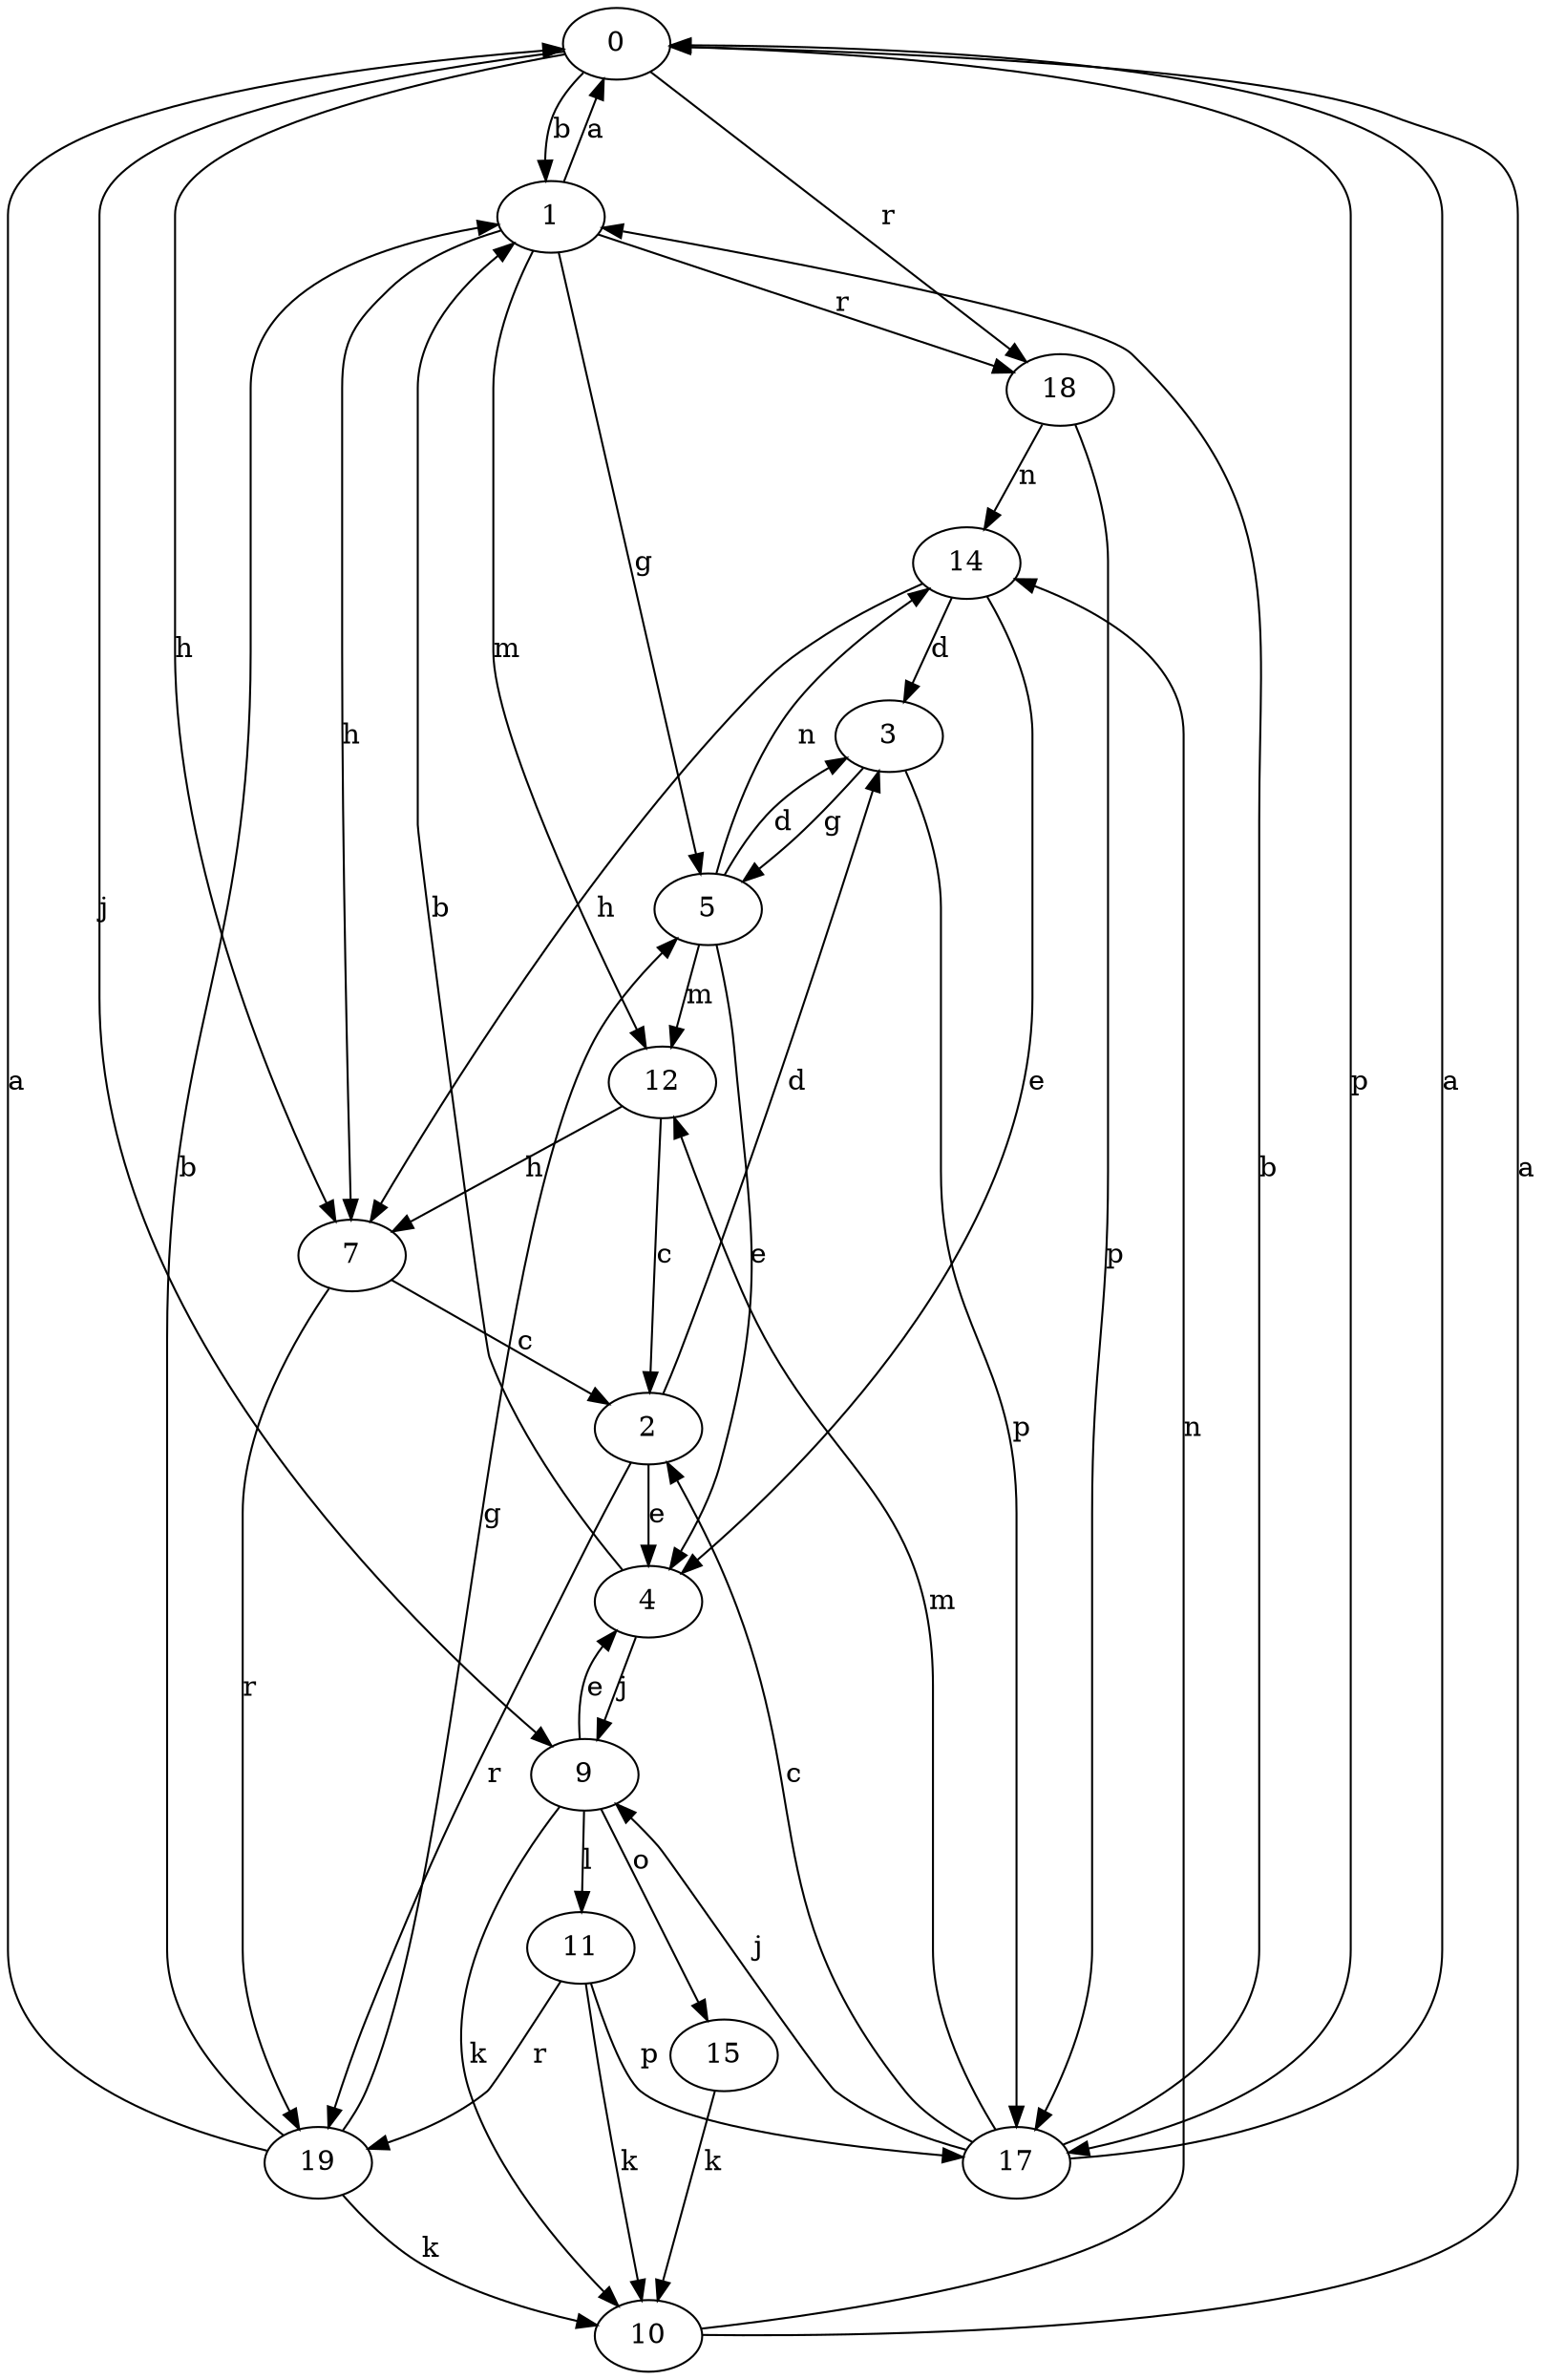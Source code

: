 strict digraph  {
0;
1;
2;
3;
4;
5;
7;
9;
10;
11;
12;
14;
15;
17;
18;
19;
0 -> 1  [label=b];
0 -> 7  [label=h];
0 -> 9  [label=j];
0 -> 17  [label=p];
0 -> 18  [label=r];
1 -> 0  [label=a];
1 -> 5  [label=g];
1 -> 7  [label=h];
1 -> 12  [label=m];
1 -> 18  [label=r];
2 -> 3  [label=d];
2 -> 4  [label=e];
2 -> 19  [label=r];
3 -> 5  [label=g];
3 -> 17  [label=p];
4 -> 1  [label=b];
4 -> 9  [label=j];
5 -> 3  [label=d];
5 -> 4  [label=e];
5 -> 12  [label=m];
5 -> 14  [label=n];
7 -> 2  [label=c];
7 -> 19  [label=r];
9 -> 4  [label=e];
9 -> 10  [label=k];
9 -> 11  [label=l];
9 -> 15  [label=o];
10 -> 0  [label=a];
10 -> 14  [label=n];
11 -> 10  [label=k];
11 -> 17  [label=p];
11 -> 19  [label=r];
12 -> 2  [label=c];
12 -> 7  [label=h];
14 -> 3  [label=d];
14 -> 4  [label=e];
14 -> 7  [label=h];
15 -> 10  [label=k];
17 -> 0  [label=a];
17 -> 1  [label=b];
17 -> 2  [label=c];
17 -> 9  [label=j];
17 -> 12  [label=m];
18 -> 14  [label=n];
18 -> 17  [label=p];
19 -> 0  [label=a];
19 -> 1  [label=b];
19 -> 5  [label=g];
19 -> 10  [label=k];
}
